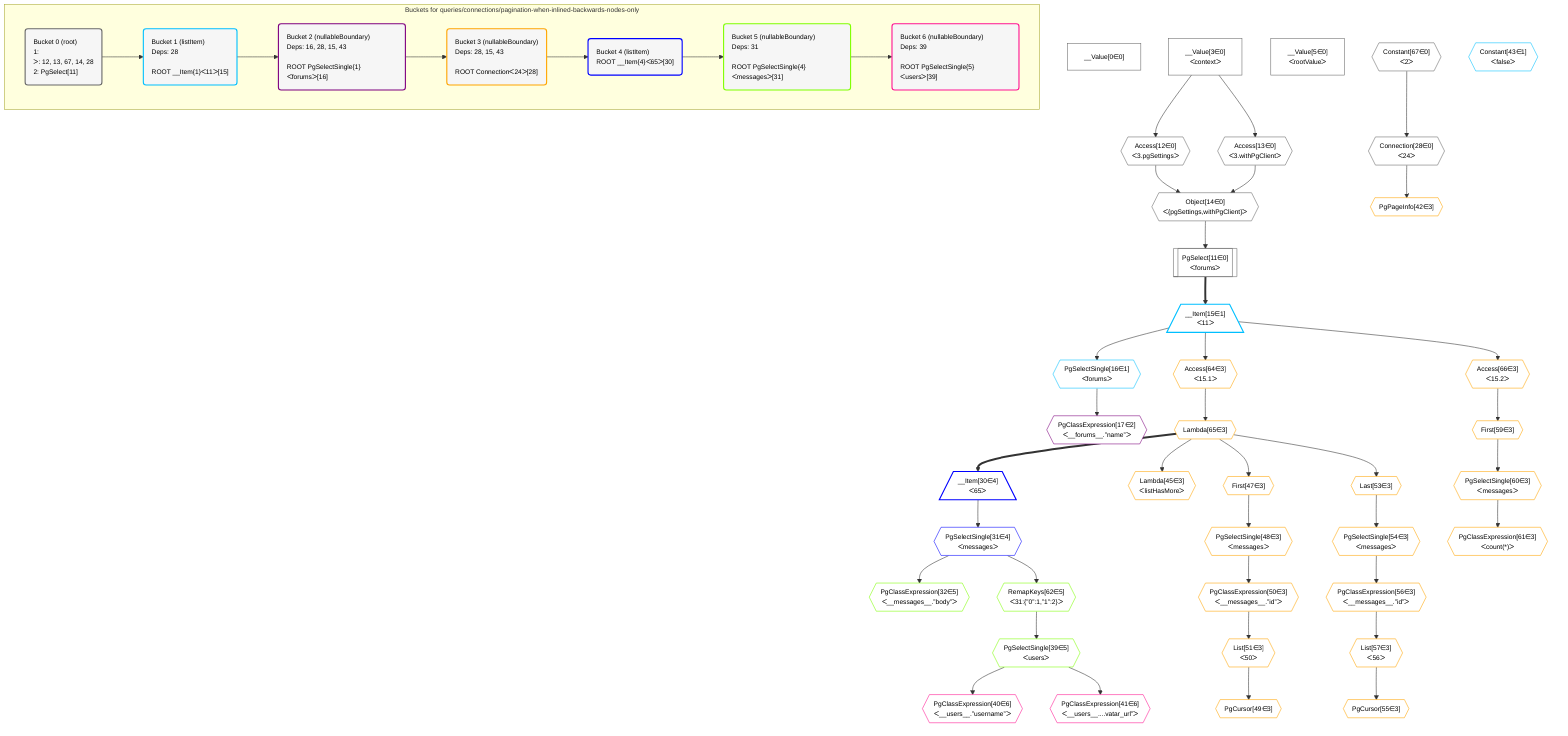 %%{init: {'themeVariables': { 'fontSize': '12px'}}}%%
graph TD
    classDef path fill:#eee,stroke:#000,color:#000
    classDef plan fill:#fff,stroke-width:1px,color:#000
    classDef itemplan fill:#fff,stroke-width:2px,color:#000
    classDef unbatchedplan fill:#dff,stroke-width:1px,color:#000
    classDef sideeffectplan fill:#fcc,stroke-width:2px,color:#000
    classDef bucket fill:#f6f6f6,color:#000,stroke-width:2px,text-align:left


    %% define steps
    __Value0["__Value[0∈0]"]:::plan
    __Value3["__Value[3∈0]<br />ᐸcontextᐳ"]:::plan
    __Value5["__Value[5∈0]<br />ᐸrootValueᐳ"]:::plan
    Access12{{"Access[12∈0]<br />ᐸ3.pgSettingsᐳ"}}:::plan
    Access13{{"Access[13∈0]<br />ᐸ3.withPgClientᐳ"}}:::plan
    Object14{{"Object[14∈0]<br />ᐸ{pgSettings,withPgClient}ᐳ"}}:::plan
    PgSelect11[["PgSelect[11∈0]<br />ᐸforumsᐳ"]]:::plan
    __Item15[/"__Item[15∈1]<br />ᐸ11ᐳ"\]:::itemplan
    PgSelectSingle16{{"PgSelectSingle[16∈1]<br />ᐸforumsᐳ"}}:::plan
    PgClassExpression17{{"PgClassExpression[17∈2]<br />ᐸ__forums__.”name”ᐳ"}}:::plan
    Constant67{{"Constant[67∈0]<br />ᐸ2ᐳ"}}:::plan
    Connection28{{"Connection[28∈0]<br />ᐸ24ᐳ"}}:::plan
    Access64{{"Access[64∈3]<br />ᐸ15.1ᐳ"}}:::plan
    Lambda65{{"Lambda[65∈3]"}}:::plan
    __Item30[/"__Item[30∈4]<br />ᐸ65ᐳ"\]:::itemplan
    PgSelectSingle31{{"PgSelectSingle[31∈4]<br />ᐸmessagesᐳ"}}:::plan
    PgClassExpression32{{"PgClassExpression[32∈5]<br />ᐸ__messages__.”body”ᐳ"}}:::plan
    RemapKeys62{{"RemapKeys[62∈5]<br />ᐸ31:{”0”:1,”1”:2}ᐳ"}}:::plan
    PgSelectSingle39{{"PgSelectSingle[39∈5]<br />ᐸusersᐳ"}}:::plan
    PgClassExpression40{{"PgClassExpression[40∈6]<br />ᐸ__users__.”username”ᐳ"}}:::plan
    PgClassExpression41{{"PgClassExpression[41∈6]<br />ᐸ__users__....vatar_url”ᐳ"}}:::plan
    PgPageInfo42{{"PgPageInfo[42∈3]"}}:::plan
    Constant43{{"Constant[43∈1]<br />ᐸfalseᐳ"}}:::plan
    Lambda45{{"Lambda[45∈3]<br />ᐸlistHasMoreᐳ"}}:::plan
    First47{{"First[47∈3]"}}:::plan
    PgSelectSingle48{{"PgSelectSingle[48∈3]<br />ᐸmessagesᐳ"}}:::plan
    PgClassExpression50{{"PgClassExpression[50∈3]<br />ᐸ__messages__.”id”ᐳ"}}:::plan
    List51{{"List[51∈3]<br />ᐸ50ᐳ"}}:::plan
    PgCursor49{{"PgCursor[49∈3]"}}:::plan
    Last53{{"Last[53∈3]"}}:::plan
    PgSelectSingle54{{"PgSelectSingle[54∈3]<br />ᐸmessagesᐳ"}}:::plan
    PgClassExpression56{{"PgClassExpression[56∈3]<br />ᐸ__messages__.”id”ᐳ"}}:::plan
    List57{{"List[57∈3]<br />ᐸ56ᐳ"}}:::plan
    PgCursor55{{"PgCursor[55∈3]"}}:::plan
    Access66{{"Access[66∈3]<br />ᐸ15.2ᐳ"}}:::plan
    First59{{"First[59∈3]"}}:::plan
    PgSelectSingle60{{"PgSelectSingle[60∈3]<br />ᐸmessagesᐳ"}}:::plan
    PgClassExpression61{{"PgClassExpression[61∈3]<br />ᐸcount(*)ᐳ"}}:::plan

    %% plan dependencies
    __Value3 --> Access12
    __Value3 --> Access13
    Access12 & Access13 --> Object14
    Object14 --> PgSelect11
    PgSelect11 ==> __Item15
    __Item15 --> PgSelectSingle16
    PgSelectSingle16 --> PgClassExpression17
    Constant67 --> Connection28
    __Item15 --> Access64
    Access64 --> Lambda65
    Lambda65 ==> __Item30
    __Item30 --> PgSelectSingle31
    PgSelectSingle31 --> PgClassExpression32
    PgSelectSingle31 --> RemapKeys62
    RemapKeys62 --> PgSelectSingle39
    PgSelectSingle39 --> PgClassExpression40
    PgSelectSingle39 --> PgClassExpression41
    Connection28 --> PgPageInfo42
    Lambda65 --> Lambda45
    Lambda65 --> First47
    First47 --> PgSelectSingle48
    PgSelectSingle48 --> PgClassExpression50
    PgClassExpression50 --> List51
    List51 --> PgCursor49
    Lambda65 --> Last53
    Last53 --> PgSelectSingle54
    PgSelectSingle54 --> PgClassExpression56
    PgClassExpression56 --> List57
    List57 --> PgCursor55
    __Item15 --> Access66
    Access66 --> First59
    First59 --> PgSelectSingle60
    PgSelectSingle60 --> PgClassExpression61

    subgraph "Buckets for queries/connections/pagination-when-inlined-backwards-nodes-only"
    Bucket0("Bucket 0 (root)<br />1: <br />ᐳ: 12, 13, 67, 14, 28<br />2: PgSelect[11]"):::bucket
    classDef bucket0 stroke:#696969
    class Bucket0,__Value0,__Value3,__Value5,PgSelect11,Access12,Access13,Object14,Connection28,Constant67 bucket0
    Bucket1("Bucket 1 (listItem)<br />Deps: 28<br /><br />ROOT __Item{1}ᐸ11ᐳ[15]"):::bucket
    classDef bucket1 stroke:#00bfff
    class Bucket1,__Item15,PgSelectSingle16,Constant43 bucket1
    Bucket2("Bucket 2 (nullableBoundary)<br />Deps: 16, 28, 15, 43<br /><br />ROOT PgSelectSingle{1}ᐸforumsᐳ[16]"):::bucket
    classDef bucket2 stroke:#7f007f
    class Bucket2,PgClassExpression17 bucket2
    Bucket3("Bucket 3 (nullableBoundary)<br />Deps: 28, 15, 43<br /><br />ROOT Connectionᐸ24ᐳ[28]"):::bucket
    classDef bucket3 stroke:#ffa500
    class Bucket3,PgPageInfo42,Lambda45,First47,PgSelectSingle48,PgCursor49,PgClassExpression50,List51,Last53,PgSelectSingle54,PgCursor55,PgClassExpression56,List57,First59,PgSelectSingle60,PgClassExpression61,Access64,Lambda65,Access66 bucket3
    Bucket4("Bucket 4 (listItem)<br />ROOT __Item{4}ᐸ65ᐳ[30]"):::bucket
    classDef bucket4 stroke:#0000ff
    class Bucket4,__Item30,PgSelectSingle31 bucket4
    Bucket5("Bucket 5 (nullableBoundary)<br />Deps: 31<br /><br />ROOT PgSelectSingle{4}ᐸmessagesᐳ[31]"):::bucket
    classDef bucket5 stroke:#7fff00
    class Bucket5,PgClassExpression32,PgSelectSingle39,RemapKeys62 bucket5
    Bucket6("Bucket 6 (nullableBoundary)<br />Deps: 39<br /><br />ROOT PgSelectSingle{5}ᐸusersᐳ[39]"):::bucket
    classDef bucket6 stroke:#ff1493
    class Bucket6,PgClassExpression40,PgClassExpression41 bucket6
    Bucket0 --> Bucket1
    Bucket1 --> Bucket2
    Bucket2 --> Bucket3
    Bucket3 --> Bucket4
    Bucket4 --> Bucket5
    Bucket5 --> Bucket6
    end